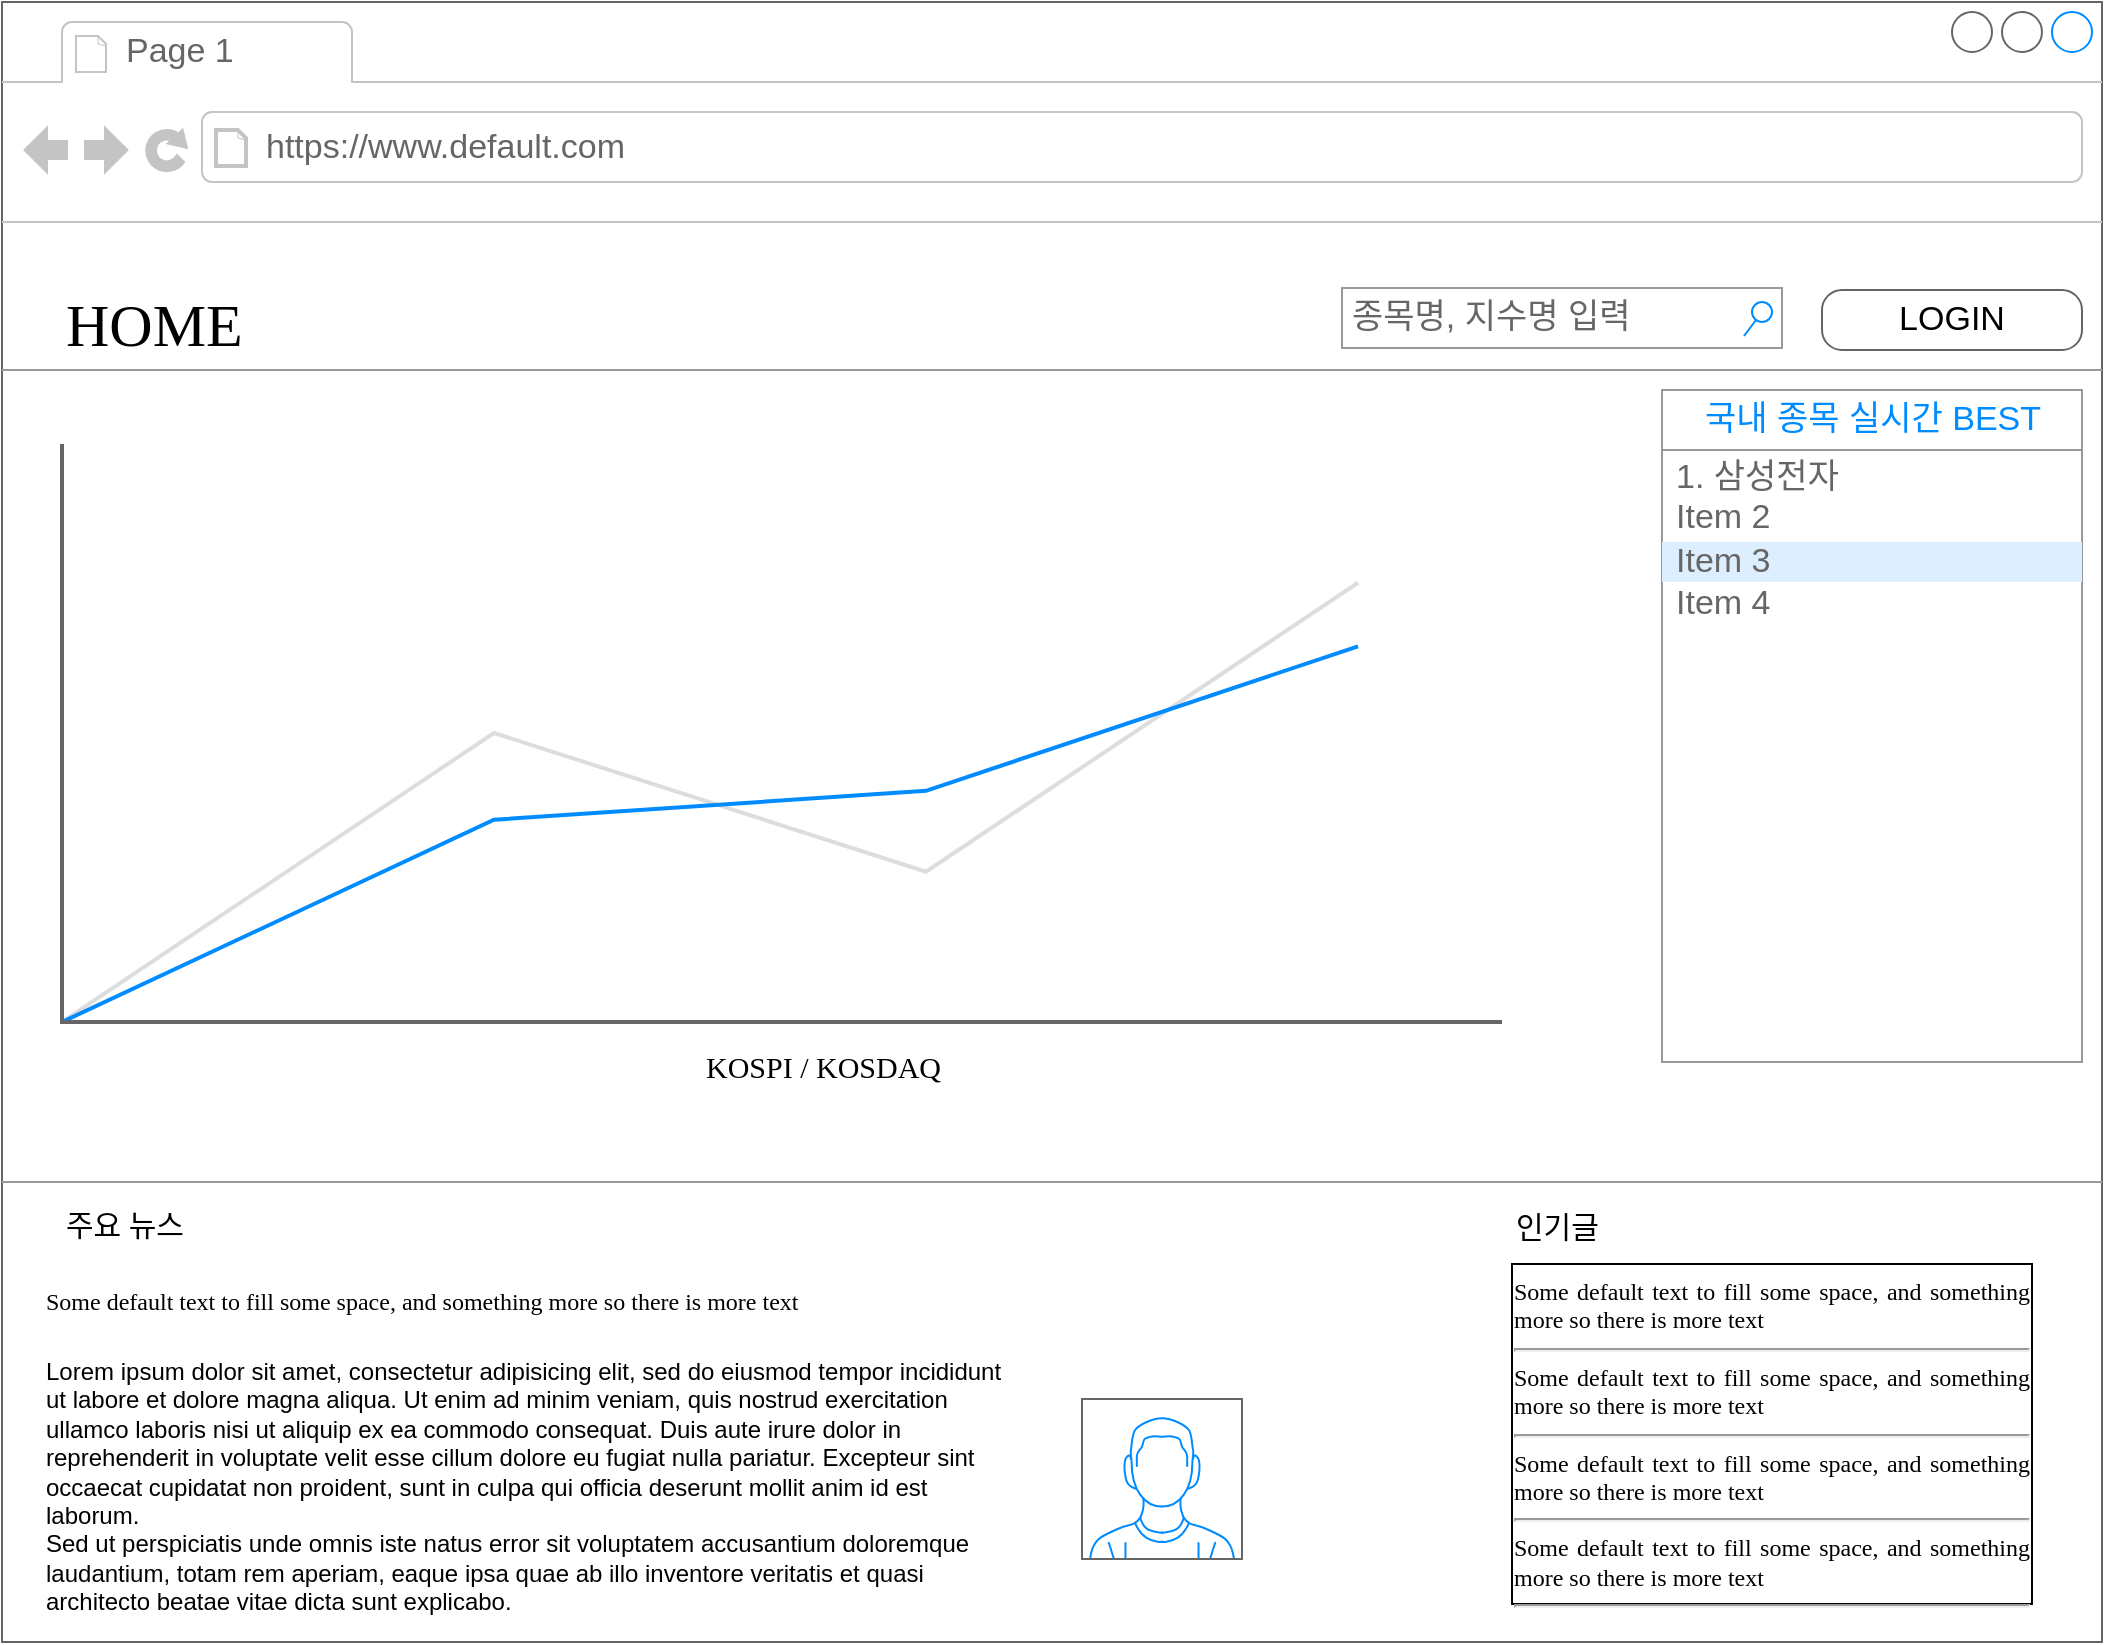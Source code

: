 <mxfile version="20.0.1" type="github" pages="3">
  <diagram name="Page-1" id="2cc2dc42-3aac-f2a9-1cec-7a8b7cbee084">
    <mxGraphModel dx="1035" dy="904" grid="1" gridSize="10" guides="1" tooltips="1" connect="1" arrows="1" fold="1" page="1" pageScale="1" pageWidth="1100" pageHeight="850" background="none" math="0" shadow="0">
      <root>
        <mxCell id="0" />
        <mxCell id="1" parent="0" />
        <mxCell id="7026571954dc6520-1" value="" style="strokeWidth=1;shadow=0;dashed=0;align=center;html=1;shape=mxgraph.mockup.containers.browserWindow;rSize=0;strokeColor=#666666;mainText=,;recursiveResize=0;rounded=0;labelBackgroundColor=none;fontFamily=Verdana;fontSize=12" parent="1" vertex="1">
          <mxGeometry x="30" y="19" width="1050" height="820" as="geometry" />
        </mxCell>
        <mxCell id="7026571954dc6520-2" value="Page 1" style="strokeWidth=1;shadow=0;dashed=0;align=center;html=1;shape=mxgraph.mockup.containers.anchor;fontSize=17;fontColor=#666666;align=left;" parent="7026571954dc6520-1" vertex="1">
          <mxGeometry x="60" y="12" width="110" height="26" as="geometry" />
        </mxCell>
        <mxCell id="7026571954dc6520-3" value="https://www.default.com" style="strokeWidth=1;shadow=0;dashed=0;align=center;html=1;shape=mxgraph.mockup.containers.anchor;rSize=0;fontSize=17;fontColor=#666666;align=left;" parent="7026571954dc6520-1" vertex="1">
          <mxGeometry x="130" y="60" width="250" height="26" as="geometry" />
        </mxCell>
        <mxCell id="7026571954dc6520-4" value="HOME" style="text;html=1;points=[];align=left;verticalAlign=top;spacingTop=-4;fontSize=30;fontFamily=Verdana" parent="7026571954dc6520-1" vertex="1">
          <mxGeometry x="30" y="141" width="340" height="50" as="geometry" />
        </mxCell>
        <mxCell id="7026571954dc6520-6" value="KOSPI / KOSDAQ" style="text;html=1;points=[];align=left;verticalAlign=top;spacingTop=-4;fontSize=15;fontFamily=Verdana" parent="7026571954dc6520-1" vertex="1">
          <mxGeometry x="350" y="521" width="170" height="30" as="geometry" />
        </mxCell>
        <mxCell id="7026571954dc6520-14" value="종목명, 지수명 입력" style="strokeWidth=1;shadow=0;dashed=0;align=center;html=1;shape=mxgraph.mockup.forms.searchBox;strokeColor=#999999;mainText=;strokeColor2=#008cff;fontColor=#666666;fontSize=17;align=left;spacingLeft=3;rounded=0;labelBackgroundColor=none;" parent="7026571954dc6520-1" vertex="1">
          <mxGeometry x="670" y="143" width="220" height="30" as="geometry" />
        </mxCell>
        <mxCell id="7026571954dc6520-15" value="" style="verticalLabelPosition=bottom;shadow=0;dashed=0;align=center;html=1;verticalAlign=top;strokeWidth=1;shape=mxgraph.mockup.markup.line;strokeColor=#999999;rounded=0;labelBackgroundColor=none;fillColor=#ffffff;fontFamily=Verdana;fontSize=12;fontColor=#000000;" parent="7026571954dc6520-1" vertex="1">
          <mxGeometry y="174" width="1050" height="20" as="geometry" />
        </mxCell>
        <mxCell id="7026571954dc6520-18" value="LOGIN" style="strokeWidth=1;shadow=0;dashed=0;align=center;html=1;shape=mxgraph.mockup.buttons.button;strokeColor=#666666;mainText=;buttonStyle=round;fontSize=17;fontStyle=0;fillColor=none;whiteSpace=wrap;rounded=0;labelBackgroundColor=none;" parent="7026571954dc6520-1" vertex="1">
          <mxGeometry x="910" y="144" width="130" height="30" as="geometry" />
        </mxCell>
        <mxCell id="7026571954dc6520-21" value="" style="verticalLabelPosition=bottom;shadow=0;dashed=0;align=center;html=1;verticalAlign=top;strokeWidth=1;shape=mxgraph.mockup.markup.line;strokeColor=#999999;rounded=0;labelBackgroundColor=none;fillColor=#ffffff;fontFamily=Verdana;fontSize=12;fontColor=#000000;" parent="7026571954dc6520-1" vertex="1">
          <mxGeometry y="580" width="1050" height="20" as="geometry" />
        </mxCell>
        <mxCell id="7026571954dc6520-32" value="인기글" style="text;html=1;points=[];align=left;verticalAlign=top;spacingTop=-4;fontSize=15;fontFamily=Verdana" parent="7026571954dc6520-1" vertex="1">
          <mxGeometry x="755" y="601" width="170" height="30" as="geometry" />
        </mxCell>
        <mxCell id="7026571954dc6520-33" value="&lt;div style=&quot;text-align: justify&quot;&gt;&lt;span&gt;Some default text to fill some space, and&amp;nbsp;&lt;/span&gt;&lt;span&gt;something more so there is more text&lt;/span&gt;&lt;/div&gt;&lt;div style=&quot;text-align: justify&quot;&gt;&lt;hr id=&quot;null&quot; style=&quot;text-align: justify&quot;&gt;&lt;span&gt;&lt;div style=&quot;text-align: justify&quot;&gt;&lt;span&gt;Some default text to fill some space, and&amp;nbsp;&lt;/span&gt;&lt;span&gt;something more so there is more text&lt;/span&gt;&lt;/div&gt;&lt;/span&gt;&lt;/div&gt;&lt;hr id=&quot;null&quot; style=&quot;text-align: justify&quot;&gt;&lt;span&gt;&lt;div style=&quot;text-align: justify&quot;&gt;&lt;span&gt;Some default text to fill some space, and&amp;nbsp;&lt;/span&gt;&lt;span&gt;something more so there is more text&lt;/span&gt;&lt;/div&gt;&lt;/span&gt;&lt;hr id=&quot;null&quot; style=&quot;text-align: justify&quot;&gt;&lt;span&gt;&lt;div style=&quot;text-align: justify&quot;&gt;&lt;span&gt;Some default text to fill some space, and&amp;nbsp;&lt;/span&gt;&lt;span&gt;something more so there is more text&lt;/span&gt;&lt;/div&gt;&lt;/span&gt;&lt;hr id=&quot;null&quot; style=&quot;text-align: left&quot;&gt;" style="whiteSpace=wrap;html=1;rounded=0;shadow=0;labelBackgroundColor=none;strokeWidth=1;fontFamily=Verdana;fontSize=12;align=center;verticalAlign=top;strokeColor=default;" parent="7026571954dc6520-1" vertex="1">
          <mxGeometry x="755" y="631" width="260" height="170" as="geometry" />
        </mxCell>
        <mxCell id="7026571954dc6520-31" value="주요 뉴스" style="text;html=1;points=[];align=left;verticalAlign=top;spacingTop=-4;fontSize=15;fontFamily=Verdana" parent="7026571954dc6520-1" vertex="1">
          <mxGeometry x="30" y="600" width="170" height="30" as="geometry" />
        </mxCell>
        <mxCell id="7026571954dc6520-34" value="Some default text to fill some space, and&amp;nbsp;&lt;span&gt;something more so there is more text&lt;/span&gt;" style="text;html=1;points=[];align=left;verticalAlign=top;spacingTop=-4;fontSize=12;fontFamily=Verdana;whiteSpace=wrap;" parent="7026571954dc6520-1" vertex="1">
          <mxGeometry x="20" y="640" width="470" height="40" as="geometry" />
        </mxCell>
        <mxCell id="7026571954dc6520-36" value="Lorem ipsum dolor sit amet, consectetur adipisicing elit, sed do eiusmod tempor incididunt ut labore et dolore magna aliqua. Ut enim ad minim veniam, quis nostrud exercitation ullamco laboris nisi ut aliquip ex ea commodo consequat. Duis aute irure dolor in reprehenderit in voluptate velit esse cillum dolore eu fugiat nulla pariatur. Excepteur sint occaecat cupidatat non proident, sunt in culpa qui officia deserunt mollit anim id est laborum.&lt;br&gt;Sed ut perspiciatis unde omnis iste natus error sit voluptatem accusantium doloremque laudantium, totam rem aperiam, eaque ipsa quae ab illo inventore veritatis et quasi architecto beatae vitae dicta sunt explicabo.&amp;nbsp;" style="text;spacingTop=-5;whiteSpace=wrap;html=1;align=left;fontSize=12;fontFamily=Helvetica;fillColor=none;strokeColor=none;rounded=0;shadow=1;labelBackgroundColor=none;" parent="7026571954dc6520-1" vertex="1">
          <mxGeometry x="20" y="676" width="490" height="125" as="geometry" />
        </mxCell>
        <mxCell id="UfwJD5CIiWDKRA3_nqxL-2" value="" style="verticalLabelPosition=bottom;shadow=0;dashed=0;align=center;html=1;verticalAlign=top;strokeWidth=1;shape=mxgraph.mockup.graphics.lineChart;strokeColor=none;strokeColor2=#666666;strokeColor3=#008cff;strokeColor4=#dddddd;" vertex="1" parent="7026571954dc6520-1">
          <mxGeometry x="30" y="221" width="720" height="289" as="geometry" />
        </mxCell>
        <mxCell id="UfwJD5CIiWDKRA3_nqxL-9" value="" style="strokeWidth=1;shadow=0;dashed=0;align=center;html=1;shape=mxgraph.mockup.forms.rrect;rSize=0;strokeColor=#999999;fillColor=#ffffff;" vertex="1" parent="7026571954dc6520-1">
          <mxGeometry x="830" y="194" width="210" height="336" as="geometry" />
        </mxCell>
        <mxCell id="UfwJD5CIiWDKRA3_nqxL-10" value="국내 종목 실시간 BEST" style="strokeWidth=1;shadow=0;dashed=0;align=center;html=1;shape=mxgraph.mockup.forms.rrect;rSize=0;strokeColor=#999999;fontColor=#008cff;fontSize=17;fillColor=#ffffff;resizeWidth=1;" vertex="1" parent="UfwJD5CIiWDKRA3_nqxL-9">
          <mxGeometry width="210" height="30" relative="1" as="geometry" />
        </mxCell>
        <mxCell id="UfwJD5CIiWDKRA3_nqxL-11" value="1. 삼성전자" style="strokeWidth=1;shadow=0;dashed=0;align=center;html=1;shape=mxgraph.mockup.forms.anchor;fontSize=17;fontColor=#666666;align=left;spacingLeft=5;resizeWidth=1;" vertex="1" parent="UfwJD5CIiWDKRA3_nqxL-9">
          <mxGeometry width="210" height="20" relative="1" as="geometry">
            <mxPoint y="34" as="offset" />
          </mxGeometry>
        </mxCell>
        <mxCell id="UfwJD5CIiWDKRA3_nqxL-12" value="Item 2" style="strokeWidth=1;shadow=0;dashed=0;align=center;html=1;shape=mxgraph.mockup.forms.anchor;fontSize=17;fontColor=#666666;align=left;spacingLeft=5;resizeWidth=1;" vertex="1" parent="UfwJD5CIiWDKRA3_nqxL-9">
          <mxGeometry width="210" height="20" relative="1" as="geometry">
            <mxPoint y="54" as="offset" />
          </mxGeometry>
        </mxCell>
        <mxCell id="UfwJD5CIiWDKRA3_nqxL-13" value="Item 3" style="strokeWidth=1;shadow=0;dashed=0;align=center;html=1;shape=mxgraph.mockup.forms.rrect;rSize=0;fontSize=17;fontColor=#666666;align=left;spacingLeft=5;fillColor=#ddeeff;strokeColor=none;resizeWidth=1;" vertex="1" parent="UfwJD5CIiWDKRA3_nqxL-9">
          <mxGeometry width="210" height="20" relative="1" as="geometry">
            <mxPoint y="76" as="offset" />
          </mxGeometry>
        </mxCell>
        <mxCell id="UfwJD5CIiWDKRA3_nqxL-14" value="Item 4" style="strokeWidth=1;shadow=0;dashed=0;align=center;html=1;shape=mxgraph.mockup.forms.anchor;fontSize=17;fontColor=#666666;align=left;spacingLeft=5;resizeWidth=1;" vertex="1" parent="UfwJD5CIiWDKRA3_nqxL-9">
          <mxGeometry width="210" height="20" relative="1" as="geometry">
            <mxPoint y="97" as="offset" />
          </mxGeometry>
        </mxCell>
        <mxCell id="UfwJD5CIiWDKRA3_nqxL-17" value="" style="verticalLabelPosition=bottom;shadow=0;dashed=0;align=center;html=1;verticalAlign=top;strokeWidth=1;shape=mxgraph.mockup.containers.userMale;strokeColor=#666666;strokeColor2=#008cff;" vertex="1" parent="7026571954dc6520-1">
          <mxGeometry x="540" y="698.5" width="80" height="80" as="geometry" />
        </mxCell>
      </root>
    </mxGraphModel>
  </diagram>
  <diagram id="12bKURrYF0kmd8sA3_8-" name="Page-2">
    <mxGraphModel dx="1035" dy="904" grid="1" gridSize="10" guides="1" tooltips="1" connect="1" arrows="1" fold="1" page="1" pageScale="1" pageWidth="827" pageHeight="1169" math="0" shadow="0">
      <root>
        <mxCell id="0" />
        <mxCell id="1" parent="0" />
        <mxCell id="kpXI-IRDFBb5WL-rvblQ-1" value="" style="strokeWidth=1;shadow=0;dashed=0;align=center;html=1;shape=mxgraph.mockup.containers.browserWindow;rSize=0;strokeColor=#666666;mainText=,;recursiveResize=0;rounded=0;labelBackgroundColor=none;fontFamily=Verdana;fontSize=12" vertex="1" parent="1">
          <mxGeometry x="30" y="19" width="1050" height="820" as="geometry" />
        </mxCell>
        <mxCell id="kpXI-IRDFBb5WL-rvblQ-15" value="" style="verticalLabelPosition=bottom;shadow=0;dashed=0;align=center;html=1;verticalAlign=top;strokeWidth=1;shape=mxgraph.mockup.graphics.lineChart;strokeColor=none;strokeColor2=#666666;strokeColor3=#008cff;strokeColor4=#dddddd;gradientColor=none;" vertex="1" parent="kpXI-IRDFBb5WL-rvblQ-1">
          <mxGeometry x="30" y="221" width="720" height="289" as="geometry" />
        </mxCell>
        <mxCell id="kpXI-IRDFBb5WL-rvblQ-2" value="Page 2" style="strokeWidth=1;shadow=0;dashed=0;align=center;html=1;shape=mxgraph.mockup.containers.anchor;fontSize=17;fontColor=#666666;align=left;" vertex="1" parent="kpXI-IRDFBb5WL-rvblQ-1">
          <mxGeometry x="60" y="12" width="110" height="26" as="geometry" />
        </mxCell>
        <mxCell id="kpXI-IRDFBb5WL-rvblQ-3" value="https://www.default.com" style="strokeWidth=1;shadow=0;dashed=0;align=center;html=1;shape=mxgraph.mockup.containers.anchor;rSize=0;fontSize=17;fontColor=#666666;align=left;" vertex="1" parent="kpXI-IRDFBb5WL-rvblQ-1">
          <mxGeometry x="130" y="60" width="250" height="26" as="geometry" />
        </mxCell>
        <mxCell id="kpXI-IRDFBb5WL-rvblQ-4" value="HOME" style="text;html=1;points=[];align=left;verticalAlign=top;spacingTop=-4;fontSize=30;fontFamily=Verdana" vertex="1" parent="kpXI-IRDFBb5WL-rvblQ-1">
          <mxGeometry x="30" y="141" width="340" height="50" as="geometry" />
        </mxCell>
        <mxCell id="kpXI-IRDFBb5WL-rvblQ-6" value="종목명, 지수명 입력" style="strokeWidth=1;shadow=0;dashed=0;align=center;html=1;shape=mxgraph.mockup.forms.searchBox;strokeColor=#999999;mainText=;strokeColor2=#008cff;fontColor=#666666;fontSize=17;align=left;spacingLeft=3;rounded=0;labelBackgroundColor=none;" vertex="1" parent="kpXI-IRDFBb5WL-rvblQ-1">
          <mxGeometry x="670" y="143" width="220" height="30" as="geometry" />
        </mxCell>
        <mxCell id="kpXI-IRDFBb5WL-rvblQ-5" value="삼성전자&amp;nbsp; &amp;nbsp; &amp;nbsp; 현재가: 1,000,000 원" style="text;html=1;points=[];align=left;verticalAlign=top;spacingTop=-4;fontSize=15;fontFamily=Verdana" vertex="1" parent="kpXI-IRDFBb5WL-rvblQ-1">
          <mxGeometry x="50" y="221" width="270" height="29" as="geometry" />
        </mxCell>
        <mxCell id="kpXI-IRDFBb5WL-rvblQ-7" value="" style="verticalLabelPosition=bottom;shadow=0;dashed=0;align=center;html=1;verticalAlign=top;strokeWidth=1;shape=mxgraph.mockup.markup.line;strokeColor=#999999;rounded=0;labelBackgroundColor=none;fillColor=#ffffff;fontFamily=Verdana;fontSize=12;fontColor=#000000;" vertex="1" parent="kpXI-IRDFBb5WL-rvblQ-1">
          <mxGeometry y="174" width="1050" height="20" as="geometry" />
        </mxCell>
        <mxCell id="kpXI-IRDFBb5WL-rvblQ-8" value="MY PAGE" style="strokeWidth=1;shadow=0;dashed=0;align=center;html=1;shape=mxgraph.mockup.buttons.button;strokeColor=#666666;mainText=;buttonStyle=round;fontSize=17;fontStyle=0;fillColor=none;whiteSpace=wrap;rounded=0;labelBackgroundColor=none;" vertex="1" parent="kpXI-IRDFBb5WL-rvblQ-1">
          <mxGeometry x="910" y="144" width="130" height="30" as="geometry" />
        </mxCell>
        <mxCell id="kpXI-IRDFBb5WL-rvblQ-9" value="" style="verticalLabelPosition=bottom;shadow=0;dashed=0;align=center;html=1;verticalAlign=top;strokeWidth=1;shape=mxgraph.mockup.markup.line;strokeColor=#999999;rounded=0;labelBackgroundColor=none;fillColor=#ffffff;fontFamily=Verdana;fontSize=12;fontColor=#000000;" vertex="1" parent="kpXI-IRDFBb5WL-rvblQ-1">
          <mxGeometry y="580" width="1050" height="20" as="geometry" />
        </mxCell>
        <mxCell id="kpXI-IRDFBb5WL-rvblQ-10" value="종목 토론실" style="text;html=1;points=[];align=left;verticalAlign=top;spacingTop=-4;fontSize=15;fontFamily=Verdana" vertex="1" parent="kpXI-IRDFBb5WL-rvblQ-1">
          <mxGeometry x="755" y="601" width="170" height="30" as="geometry" />
        </mxCell>
        <mxCell id="kpXI-IRDFBb5WL-rvblQ-11" value="&lt;div style=&quot;text-align: justify&quot;&gt;&lt;span&gt;Some default text to fill some space, and&amp;nbsp;&lt;/span&gt;&lt;span&gt;something more so there is more text&lt;/span&gt;&lt;/div&gt;&lt;div style=&quot;text-align: justify&quot;&gt;&lt;hr id=&quot;null&quot; style=&quot;text-align: justify&quot;&gt;&lt;span&gt;&lt;div style=&quot;text-align: justify&quot;&gt;&lt;span&gt;Some default text to fill some space, and&amp;nbsp;&lt;/span&gt;&lt;span&gt;something more so there is more text&lt;/span&gt;&lt;/div&gt;&lt;/span&gt;&lt;/div&gt;&lt;hr id=&quot;null&quot; style=&quot;text-align: justify&quot;&gt;&lt;span&gt;&lt;div style=&quot;text-align: justify&quot;&gt;&lt;span&gt;Some default text to fill some space, and&amp;nbsp;&lt;/span&gt;&lt;span&gt;something more so there is more text&lt;/span&gt;&lt;/div&gt;&lt;/span&gt;&lt;hr id=&quot;null&quot; style=&quot;text-align: justify&quot;&gt;&lt;span&gt;&lt;div style=&quot;text-align: justify&quot;&gt;&lt;span&gt;Some default text to fill some space, and&amp;nbsp;&lt;/span&gt;&lt;span&gt;something more so there is more text&lt;/span&gt;&lt;/div&gt;&lt;/span&gt;&lt;hr id=&quot;null&quot; style=&quot;text-align: left&quot;&gt;" style="whiteSpace=wrap;html=1;rounded=0;shadow=0;labelBackgroundColor=none;strokeWidth=1;fontFamily=Verdana;fontSize=12;align=center;verticalAlign=top;strokeColor=default;" vertex="1" parent="kpXI-IRDFBb5WL-rvblQ-1">
          <mxGeometry x="755" y="631" width="260" height="170" as="geometry" />
        </mxCell>
        <mxCell id="kpXI-IRDFBb5WL-rvblQ-12" value="관련 뉴스" style="text;html=1;points=[];align=left;verticalAlign=top;spacingTop=-4;fontSize=15;fontFamily=Verdana" vertex="1" parent="kpXI-IRDFBb5WL-rvblQ-1">
          <mxGeometry x="30" y="600" width="170" height="30" as="geometry" />
        </mxCell>
        <mxCell id="kpXI-IRDFBb5WL-rvblQ-13" value="1. 삼성전자, ASML 반도체 노광 장비 독점 공급 계약 소식 전해져 대만 반도체 업계 충격! 골드만삭스 &quot;한국 반도체 패권 잡는다. 주가? to the moon..&quot;" style="text;html=1;points=[];align=left;verticalAlign=top;spacingTop=-4;fontSize=12;fontFamily=Verdana;whiteSpace=wrap;" vertex="1" parent="kpXI-IRDFBb5WL-rvblQ-1">
          <mxGeometry x="20" y="640" width="470" height="40" as="geometry" />
        </mxCell>
        <mxCell id="R83KULnN2VtM0c8yHuW2-1" value="2. Some default text to fill some space, and&amp;nbsp;&lt;span&gt;something more so there is more text&lt;/span&gt;" style="text;html=1;points=[];align=left;verticalAlign=top;spacingTop=-4;fontSize=12;fontFamily=Verdana;whiteSpace=wrap;" vertex="1" parent="kpXI-IRDFBb5WL-rvblQ-1">
          <mxGeometry x="20" y="680" width="470" height="40" as="geometry" />
        </mxCell>
        <mxCell id="R83KULnN2VtM0c8yHuW2-2" value="3. Some default text to fill some space, and&amp;nbsp;&lt;span&gt;something more so there is more text&lt;/span&gt;" style="text;html=1;points=[];align=left;verticalAlign=top;spacingTop=-4;fontSize=12;fontFamily=Verdana;whiteSpace=wrap;" vertex="1" parent="kpXI-IRDFBb5WL-rvblQ-1">
          <mxGeometry x="20" y="720" width="470" height="40" as="geometry" />
        </mxCell>
        <mxCell id="R83KULnN2VtM0c8yHuW2-3" value="" style="verticalLabelPosition=bottom;shadow=0;dashed=0;align=center;html=1;verticalAlign=top;strokeWidth=1;shape=mxgraph.mockup.containers.userFemale;strokeColor=#666666;strokeColor2=#008cff;gradientColor=none;" vertex="1" parent="kpXI-IRDFBb5WL-rvblQ-1">
          <mxGeometry x="510" y="640" width="110" height="100" as="geometry" />
        </mxCell>
        <mxCell id="JfYBkr919q2-Y2R9iNqS-1" value="&lt;div&gt;&amp;nbsp; 시가총액&lt;/div&gt;&lt;div&gt;&lt;br&gt;&lt;/div&gt;&lt;div&gt;&lt;br&gt;&lt;/div&gt;&lt;div&gt;&lt;br&gt;&lt;/div&gt;&lt;div&gt;&lt;br&gt;&lt;/div&gt;&lt;div&gt;&lt;br&gt;&lt;/div&gt;&lt;div&gt;&lt;br&gt;&lt;/div&gt;&lt;div&gt;&lt;br&gt;&lt;/div&gt;&lt;div&gt;&lt;br&gt;&lt;/div&gt;&lt;div&gt;&lt;br&gt;&lt;/div&gt;&lt;div&gt;&lt;br&gt;&lt;/div&gt;&lt;div&gt;&lt;br&gt;&lt;/div&gt;&lt;div&gt;&lt;br&gt;&lt;/div&gt;&lt;div&gt;&lt;br&gt;&lt;/div&gt;&lt;div&gt;&lt;br&gt;&lt;/div&gt;&lt;div&gt;&lt;br&gt;&lt;/div&gt;&lt;div&gt;&lt;br&gt;&lt;/div&gt;" style="strokeWidth=1;shadow=0;dashed=0;align=left;html=1;shape=mxgraph.mockup.containers.marginRect2;rectMarginTop=32;strokeColor=#666666;gradientColor=none;" vertex="1" parent="kpXI-IRDFBb5WL-rvblQ-1">
          <mxGeometry x="790" y="190" width="255" height="325" as="geometry" />
        </mxCell>
        <mxCell id="JfYBkr919q2-Y2R9iNqS-2" value="투자정보" style="strokeColor=inherit;fillColor=inherit;gradientColor=inherit;strokeWidth=1;shadow=0;dashed=0;align=center;html=1;shape=mxgraph.mockup.containers.rrect;rSize=0;fontSize=17;fontColor=#666666;gradientColor=none;" vertex="1" parent="JfYBkr919q2-Y2R9iNqS-1">
          <mxGeometry width="80" height="25" relative="1" as="geometry">
            <mxPoint x="10" as="offset" />
          </mxGeometry>
        </mxCell>
        <mxCell id="JfYBkr919q2-Y2R9iNqS-4" value="전자공시" style="strokeColor=inherit;fillColor=inherit;gradientColor=inherit;strokeWidth=1;shadow=0;dashed=0;align=center;html=1;shape=mxgraph.mockup.containers.rrect;rSize=0;fontSize=17;fontColor=#666666;gradientColor=none;" vertex="1" parent="JfYBkr919q2-Y2R9iNqS-1">
          <mxGeometry width="80" height="25" relative="1" as="geometry">
            <mxPoint x="140" as="offset" />
          </mxGeometry>
        </mxCell>
      </root>
    </mxGraphModel>
  </diagram>
  <diagram id="thzyv1KG8PDwiIzM-h-k" name="Page-3">
    <mxGraphModel dx="1035" dy="904" grid="1" gridSize="10" guides="1" tooltips="1" connect="1" arrows="1" fold="1" page="1" pageScale="1" pageWidth="827" pageHeight="1169" math="0" shadow="0">
      <root>
        <mxCell id="0" />
        <mxCell id="1" parent="0" />
        <mxCell id="BGKxKMV6wN0DdNqGITTZ-1" value="" style="strokeWidth=1;shadow=0;dashed=0;align=center;html=1;shape=mxgraph.mockup.containers.browserWindow;rSize=0;strokeColor=#666666;mainText=,;recursiveResize=0;rounded=0;labelBackgroundColor=none;fontFamily=Verdana;fontSize=12" vertex="1" parent="1">
          <mxGeometry x="30" y="19" width="1050" height="820" as="geometry" />
        </mxCell>
        <mxCell id="BGKxKMV6wN0DdNqGITTZ-2" value="Page 3" style="strokeWidth=1;shadow=0;dashed=0;align=center;html=1;shape=mxgraph.mockup.containers.anchor;fontSize=17;fontColor=#666666;align=left;" vertex="1" parent="BGKxKMV6wN0DdNqGITTZ-1">
          <mxGeometry x="60" y="12" width="110" height="26" as="geometry" />
        </mxCell>
        <mxCell id="BGKxKMV6wN0DdNqGITTZ-3" value="https://www.default.com" style="strokeWidth=1;shadow=0;dashed=0;align=center;html=1;shape=mxgraph.mockup.containers.anchor;rSize=0;fontSize=17;fontColor=#666666;align=left;" vertex="1" parent="BGKxKMV6wN0DdNqGITTZ-1">
          <mxGeometry x="130" y="60" width="250" height="26" as="geometry" />
        </mxCell>
        <mxCell id="BGKxKMV6wN0DdNqGITTZ-4" value="HOME" style="text;html=1;points=[];align=left;verticalAlign=top;spacingTop=-4;fontSize=30;fontFamily=Verdana" vertex="1" parent="BGKxKMV6wN0DdNqGITTZ-1">
          <mxGeometry x="30" y="141" width="340" height="50" as="geometry" />
        </mxCell>
        <mxCell id="BGKxKMV6wN0DdNqGITTZ-6" value="종목명, 지수명 입력" style="strokeWidth=1;shadow=0;dashed=0;align=center;html=1;shape=mxgraph.mockup.forms.searchBox;strokeColor=#999999;mainText=;strokeColor2=#008cff;fontColor=#666666;fontSize=17;align=left;spacingLeft=3;rounded=0;labelBackgroundColor=none;" vertex="1" parent="BGKxKMV6wN0DdNqGITTZ-1">
          <mxGeometry x="670" y="143" width="220" height="30" as="geometry" />
        </mxCell>
        <mxCell id="BGKxKMV6wN0DdNqGITTZ-7" value="" style="verticalLabelPosition=bottom;shadow=0;dashed=0;align=center;html=1;verticalAlign=top;strokeWidth=1;shape=mxgraph.mockup.markup.line;strokeColor=#999999;rounded=0;labelBackgroundColor=none;fillColor=#ffffff;fontFamily=Verdana;fontSize=12;fontColor=#000000;" vertex="1" parent="BGKxKMV6wN0DdNqGITTZ-1">
          <mxGeometry y="174" width="1050" height="20" as="geometry" />
        </mxCell>
        <mxCell id="BGKxKMV6wN0DdNqGITTZ-9" value="" style="verticalLabelPosition=bottom;shadow=0;dashed=0;align=center;html=1;verticalAlign=top;strokeWidth=1;shape=mxgraph.mockup.markup.line;strokeColor=#999999;rounded=0;labelBackgroundColor=none;fillColor=#ffffff;fontFamily=Verdana;fontSize=12;fontColor=#000000;" vertex="1" parent="BGKxKMV6wN0DdNqGITTZ-1">
          <mxGeometry y="580" width="1050" height="20" as="geometry" />
        </mxCell>
        <mxCell id="BGKxKMV6wN0DdNqGITTZ-12" value="내가 쓴 글" style="text;html=1;points=[];align=left;verticalAlign=top;spacingTop=-4;fontSize=15;fontFamily=Verdana" vertex="1" parent="BGKxKMV6wN0DdNqGITTZ-1">
          <mxGeometry x="30" y="600" width="170" height="30" as="geometry" />
        </mxCell>
        <mxCell id="h0g6BatqEOJo9mkoYPS0-2" value="MY PAGE" style="strokeWidth=1;shadow=0;dashed=0;align=center;html=1;shape=mxgraph.mockup.buttons.button;strokeColor=#666666;mainText=;buttonStyle=round;fontSize=17;fontStyle=0;fillColor=none;whiteSpace=wrap;rounded=0;labelBackgroundColor=none;" vertex="1" parent="BGKxKMV6wN0DdNqGITTZ-1">
          <mxGeometry x="910" y="144" width="130" height="30" as="geometry" />
        </mxCell>
        <mxCell id="h0g6BatqEOJo9mkoYPS0-3" value="-Line 1&#xa;-Line 2&#xa;-Line 3&#xa;-Line 4" style="strokeWidth=1;shadow=0;dashed=0;align=center;html=1;shape=mxgraph.mockup.text.bulletedList;textColor=#666666;mainText=,,,,;textSize=17;bulletStyle=none;strokeColor=none;fillColor=none;align=left;verticalAlign=top;fontSize=17;fontColor=#666666;" vertex="1" parent="BGKxKMV6wN0DdNqGITTZ-1">
          <mxGeometry x="30" y="631" width="520" height="135" as="geometry" />
        </mxCell>
        <mxCell id="h0g6BatqEOJo9mkoYPS0-4" value="&lt;table border=&quot;1&quot; width=&quot;100%&quot; height=&quot;100%&quot; cellpadding=&quot;4&quot; style=&quot;width:100%;height:100%;border-collapse:collapse;&quot;&gt;&lt;tbody&gt;&lt;tr&gt;&lt;th style=&quot;text-align: center;&quot;&gt;&lt;b&gt;그룹명&lt;/b&gt;&lt;/th&gt;&lt;/tr&gt;&lt;tr&gt;&lt;td style=&quot;text-align: center;&quot;&gt;&amp;nbsp;종목명&amp;nbsp; &amp;nbsp; &amp;nbsp; &amp;nbsp; 현재가&amp;nbsp; &amp;nbsp; &amp;nbsp; 전일대비&amp;nbsp; &amp;nbsp; &amp;nbsp;등락율&amp;nbsp;&lt;/td&gt;&lt;/tr&gt;&lt;tr&gt;&lt;td&gt;삼성전자&amp;nbsp; &amp;nbsp;1,000,000&amp;nbsp;&amp;nbsp;△ 200,000&amp;nbsp; | +25%&lt;br&gt;&lt;br&gt;Section 2.2&lt;br&gt;&lt;br&gt;Section 2.3&lt;br&gt;&lt;br&gt;&lt;br&gt;&lt;br&gt;&lt;br&gt;&lt;/td&gt;&lt;/tr&gt;&lt;/tbody&gt;&lt;/table&gt;" style="text;html=1;strokeColor=none;fillColor=none;overflow=fill;fontColor=#999999;" vertex="1" parent="BGKxKMV6wN0DdNqGITTZ-1">
          <mxGeometry x="20" y="221" width="240" height="199" as="geometry" />
        </mxCell>
        <mxCell id="h0g6BatqEOJo9mkoYPS0-8" value="&lt;br&gt;&lt;table border=&quot;0&quot; width=&quot;100%&quot; height=&quot;100%&quot; style=&quot;width:100%;height:100%;border-collapse:collapse;&quot;&gt;&lt;tbody&gt;&lt;tr&gt;&lt;td align=&quot;center&quot;&gt;&lt;/td&gt;&lt;td align=&quot;center&quot;&gt;&lt;br&gt;&lt;br&gt;+ 그룹 추가&lt;/td&gt;&lt;td align=&quot;center&quot;&gt;&lt;br&gt;&lt;/td&gt;&lt;/tr&gt;&lt;tr&gt;&lt;td align=&quot;center&quot;&gt;&lt;br&gt;&lt;/td&gt;&lt;td align=&quot;center&quot;&gt;&lt;/td&gt;&lt;td align=&quot;center&quot;&gt;&lt;/td&gt;&lt;/tr&gt;&lt;/tbody&gt;&lt;/table&gt;" style="text;html=1;strokeColor=#c0c0c0;fillColor=none;overflow=fill;fontColor=#999999;" vertex="1" parent="BGKxKMV6wN0DdNqGITTZ-1">
          <mxGeometry x="310" y="221" width="260" height="199" as="geometry" />
        </mxCell>
        <mxCell id="h0g6BatqEOJo9mkoYPS0-9" value="&lt;br&gt;&lt;table border=&quot;0&quot; width=&quot;100%&quot; height=&quot;100%&quot; style=&quot;width:100%;height:100%;border-collapse:collapse;&quot;&gt;&lt;tbody&gt;&lt;tr&gt;&lt;td align=&quot;center&quot;&gt;&lt;/td&gt;&lt;td align=&quot;center&quot;&gt;&lt;br&gt;&lt;br&gt;+ 그룹 추가&lt;/td&gt;&lt;td align=&quot;center&quot;&gt;&lt;br&gt;&lt;/td&gt;&lt;/tr&gt;&lt;tr&gt;&lt;td align=&quot;center&quot;&gt;&lt;br&gt;&lt;/td&gt;&lt;td align=&quot;center&quot;&gt;&lt;/td&gt;&lt;td align=&quot;center&quot;&gt;&lt;/td&gt;&lt;/tr&gt;&lt;/tbody&gt;&lt;/table&gt;" style="text;html=1;strokeColor=#c0c0c0;fillColor=none;overflow=fill;fontColor=#999999;" vertex="1" parent="BGKxKMV6wN0DdNqGITTZ-1">
          <mxGeometry x="620" y="221" width="260" height="199" as="geometry" />
        </mxCell>
      </root>
    </mxGraphModel>
  </diagram>
</mxfile>
